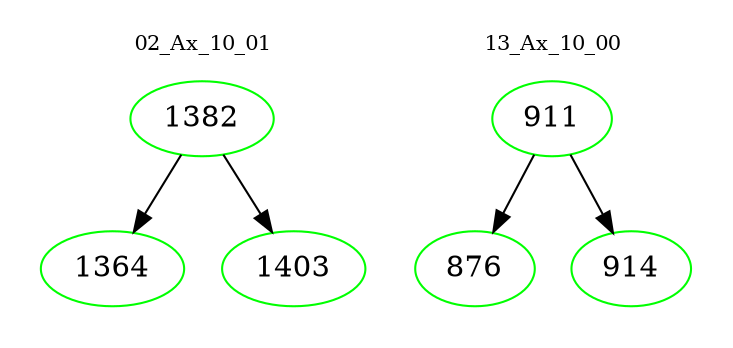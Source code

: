 digraph{
subgraph cluster_0 {
color = white
label = "02_Ax_10_01";
fontsize=10;
T0_1382 [label="1382", color="green"]
T0_1382 -> T0_1364 [color="black"]
T0_1364 [label="1364", color="green"]
T0_1382 -> T0_1403 [color="black"]
T0_1403 [label="1403", color="green"]
}
subgraph cluster_1 {
color = white
label = "13_Ax_10_00";
fontsize=10;
T1_911 [label="911", color="green"]
T1_911 -> T1_876 [color="black"]
T1_876 [label="876", color="green"]
T1_911 -> T1_914 [color="black"]
T1_914 [label="914", color="green"]
}
}
